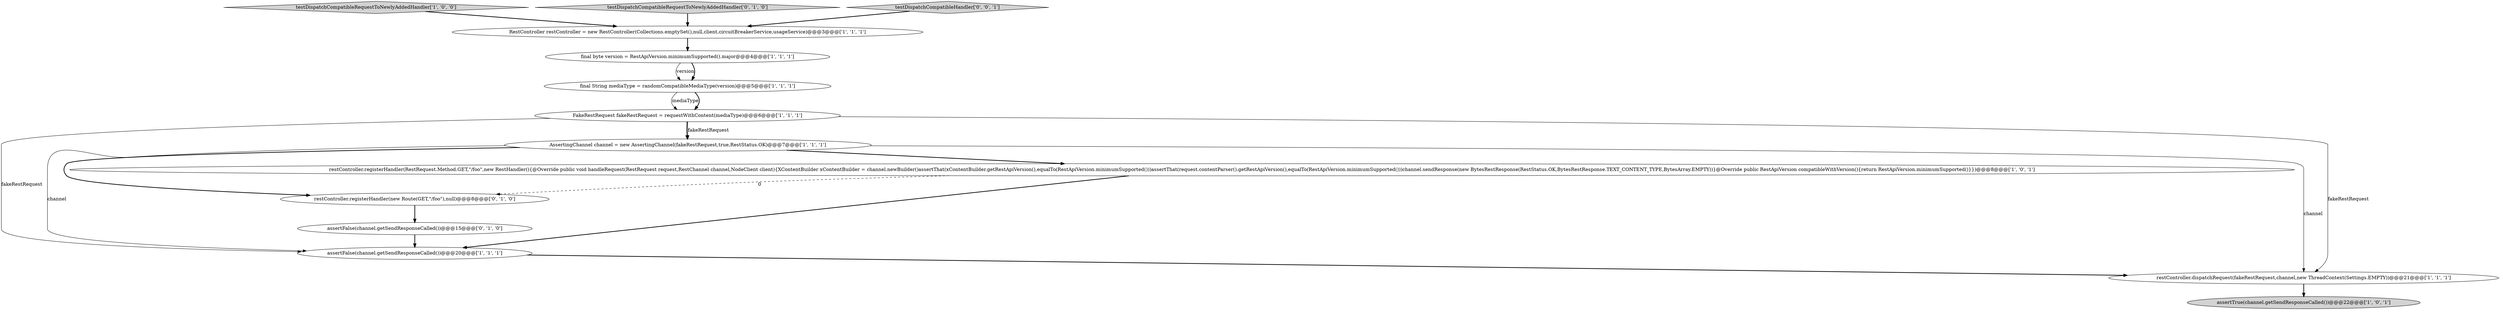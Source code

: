 digraph {
12 [style = filled, label = "restController.registerHandler(new Route(GET,\"/foo\"),null)@@@8@@@['0', '1', '0']", fillcolor = white, shape = ellipse image = "AAA1AAABBB2BBB"];
0 [style = filled, label = "assertFalse(channel.getSendResponseCalled())@@@20@@@['1', '1', '1']", fillcolor = white, shape = ellipse image = "AAA0AAABBB1BBB"];
5 [style = filled, label = "final String mediaType = randomCompatibleMediaType(version)@@@5@@@['1', '1', '1']", fillcolor = white, shape = ellipse image = "AAA0AAABBB1BBB"];
10 [style = filled, label = "assertFalse(channel.getSendResponseCalled())@@@15@@@['0', '1', '0']", fillcolor = white, shape = ellipse image = "AAA0AAABBB2BBB"];
1 [style = filled, label = "assertTrue(channel.getSendResponseCalled())@@@22@@@['1', '0', '1']", fillcolor = lightgray, shape = ellipse image = "AAA0AAABBB1BBB"];
7 [style = filled, label = "AssertingChannel channel = new AssertingChannel(fakeRestRequest,true,RestStatus.OK)@@@7@@@['1', '1', '1']", fillcolor = white, shape = ellipse image = "AAA0AAABBB1BBB"];
3 [style = filled, label = "FakeRestRequest fakeRestRequest = requestWithContent(mediaType)@@@6@@@['1', '1', '1']", fillcolor = white, shape = ellipse image = "AAA0AAABBB1BBB"];
9 [style = filled, label = "testDispatchCompatibleRequestToNewlyAddedHandler['1', '0', '0']", fillcolor = lightgray, shape = diamond image = "AAA0AAABBB1BBB"];
11 [style = filled, label = "testDispatchCompatibleRequestToNewlyAddedHandler['0', '1', '0']", fillcolor = lightgray, shape = diamond image = "AAA0AAABBB2BBB"];
8 [style = filled, label = "restController.registerHandler(RestRequest.Method.GET,\"/foo\",new RestHandler(){@Override public void handleRequest(RestRequest request,RestChannel channel,NodeClient client){XContentBuilder xContentBuilder = channel.newBuilder()assertThat(xContentBuilder.getRestApiVersion(),equalTo(RestApiVersion.minimumSupported()))assertThat(request.contentParser().getRestApiVersion(),equalTo(RestApiVersion.minimumSupported()))channel.sendResponse(new BytesRestResponse(RestStatus.OK,BytesRestResponse.TEXT_CONTENT_TYPE,BytesArray.EMPTY))}@Override public RestApiVersion compatibleWithVersion(){return RestApiVersion.minimumSupported()}})@@@8@@@['1', '0', '1']", fillcolor = white, shape = ellipse image = "AAA0AAABBB1BBB"];
6 [style = filled, label = "restController.dispatchRequest(fakeRestRequest,channel,new ThreadContext(Settings.EMPTY))@@@21@@@['1', '1', '1']", fillcolor = white, shape = ellipse image = "AAA0AAABBB1BBB"];
13 [style = filled, label = "testDispatchCompatibleHandler['0', '0', '1']", fillcolor = lightgray, shape = diamond image = "AAA0AAABBB3BBB"];
4 [style = filled, label = "final byte version = RestApiVersion.minimumSupported().major@@@4@@@['1', '1', '1']", fillcolor = white, shape = ellipse image = "AAA0AAABBB1BBB"];
2 [style = filled, label = "RestController restController = new RestController(Collections.emptySet(),null,client,circuitBreakerService,usageService)@@@3@@@['1', '1', '1']", fillcolor = white, shape = ellipse image = "AAA0AAABBB1BBB"];
0->6 [style = bold, label=""];
4->5 [style = solid, label="version"];
3->7 [style = solid, label="fakeRestRequest"];
7->8 [style = bold, label=""];
2->4 [style = bold, label=""];
8->0 [style = bold, label=""];
7->0 [style = solid, label="channel"];
4->5 [style = bold, label=""];
9->2 [style = bold, label=""];
3->0 [style = solid, label="fakeRestRequest"];
3->7 [style = bold, label=""];
11->2 [style = bold, label=""];
3->6 [style = solid, label="fakeRestRequest"];
12->10 [style = bold, label=""];
8->12 [style = dashed, label="0"];
7->12 [style = bold, label=""];
5->3 [style = solid, label="mediaType"];
5->3 [style = bold, label=""];
7->6 [style = solid, label="channel"];
13->2 [style = bold, label=""];
6->1 [style = bold, label=""];
10->0 [style = bold, label=""];
}
